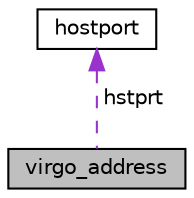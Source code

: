 digraph "virgo_address"
{
 // LATEX_PDF_SIZE
  edge [fontname="Helvetica",fontsize="10",labelfontname="Helvetica",labelfontsize="10"];
  node [fontname="Helvetica",fontsize="10",shape=record];
  Node1 [label="virgo_address",height=0.2,width=0.4,color="black", fillcolor="grey75", style="filled", fontcolor="black",tooltip=" "];
  Node2 -> Node1 [dir="back",color="darkorchid3",fontsize="10",style="dashed",label=" hstprt" ,fontname="Helvetica"];
  Node2 [label="hostport",height=0.2,width=0.4,color="black", fillcolor="white", style="filled",URL="$structhostport.html",tooltip=" "];
}

